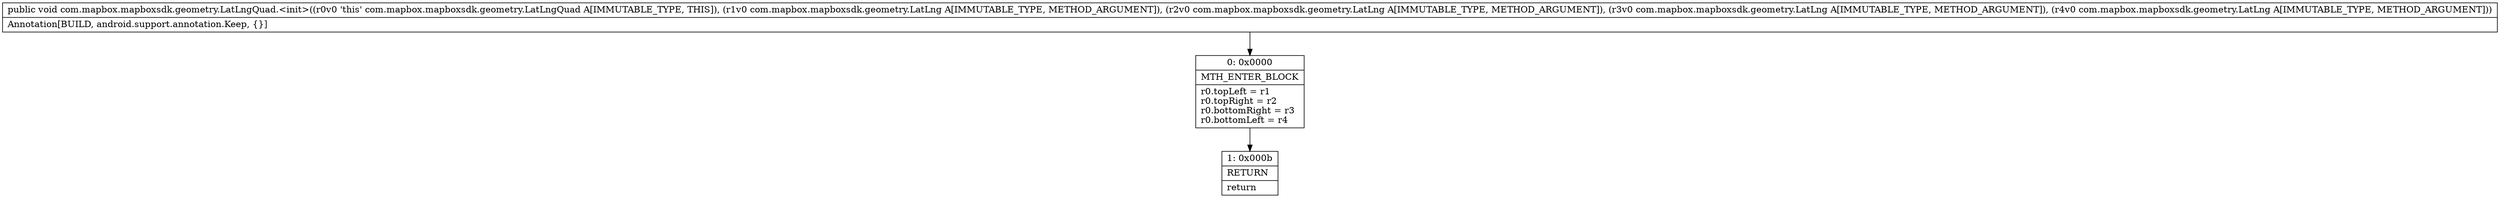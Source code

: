 digraph "CFG forcom.mapbox.mapboxsdk.geometry.LatLngQuad.\<init\>(Lcom\/mapbox\/mapboxsdk\/geometry\/LatLng;Lcom\/mapbox\/mapboxsdk\/geometry\/LatLng;Lcom\/mapbox\/mapboxsdk\/geometry\/LatLng;Lcom\/mapbox\/mapboxsdk\/geometry\/LatLng;)V" {
Node_0 [shape=record,label="{0\:\ 0x0000|MTH_ENTER_BLOCK\l|r0.topLeft = r1\lr0.topRight = r2\lr0.bottomRight = r3\lr0.bottomLeft = r4\l}"];
Node_1 [shape=record,label="{1\:\ 0x000b|RETURN\l|return\l}"];
MethodNode[shape=record,label="{public void com.mapbox.mapboxsdk.geometry.LatLngQuad.\<init\>((r0v0 'this' com.mapbox.mapboxsdk.geometry.LatLngQuad A[IMMUTABLE_TYPE, THIS]), (r1v0 com.mapbox.mapboxsdk.geometry.LatLng A[IMMUTABLE_TYPE, METHOD_ARGUMENT]), (r2v0 com.mapbox.mapboxsdk.geometry.LatLng A[IMMUTABLE_TYPE, METHOD_ARGUMENT]), (r3v0 com.mapbox.mapboxsdk.geometry.LatLng A[IMMUTABLE_TYPE, METHOD_ARGUMENT]), (r4v0 com.mapbox.mapboxsdk.geometry.LatLng A[IMMUTABLE_TYPE, METHOD_ARGUMENT]))  | Annotation[BUILD, android.support.annotation.Keep, \{\}]\l}"];
MethodNode -> Node_0;
Node_0 -> Node_1;
}

